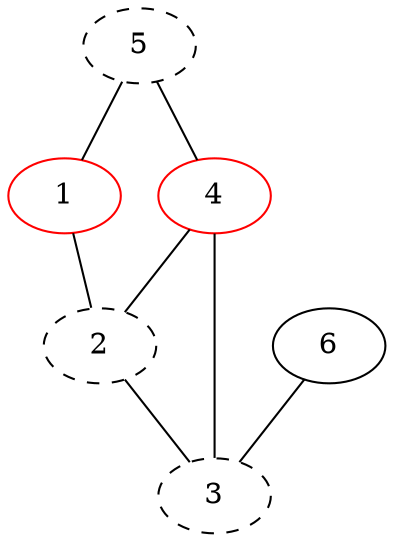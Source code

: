 graph
{
    1 -- 2
    2 -- 3 
    4 -- {  2 3}
    5 -- { 4 1}
    6 -- 3


    5 [style="dashed"]
    2 [style="dashed"]
    3 [style="dashed"]

    4 [color="red"]
    1 [color="red"]
}
